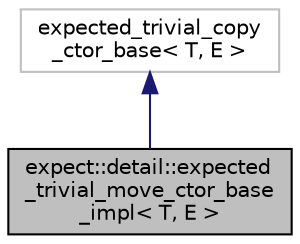 digraph "expect::detail::expected_trivial_move_ctor_base_impl&lt; T, E &gt;"
{
  edge [fontname="Helvetica",fontsize="10",labelfontname="Helvetica",labelfontsize="10"];
  node [fontname="Helvetica",fontsize="10",shape=record];
  Node0 [label="expect::detail::expected\l_trivial_move_ctor_base\l_impl\< T, E \>",height=0.2,width=0.4,color="black", fillcolor="grey75", style="filled", fontcolor="black"];
  Node1 -> Node0 [dir="back",color="midnightblue",fontsize="10",style="solid",fontname="Helvetica"];
  Node1 [label="expected_trivial_copy\l_ctor_base\< T, E \>",height=0.2,width=0.4,color="grey75", fillcolor="white", style="filled"];
}
